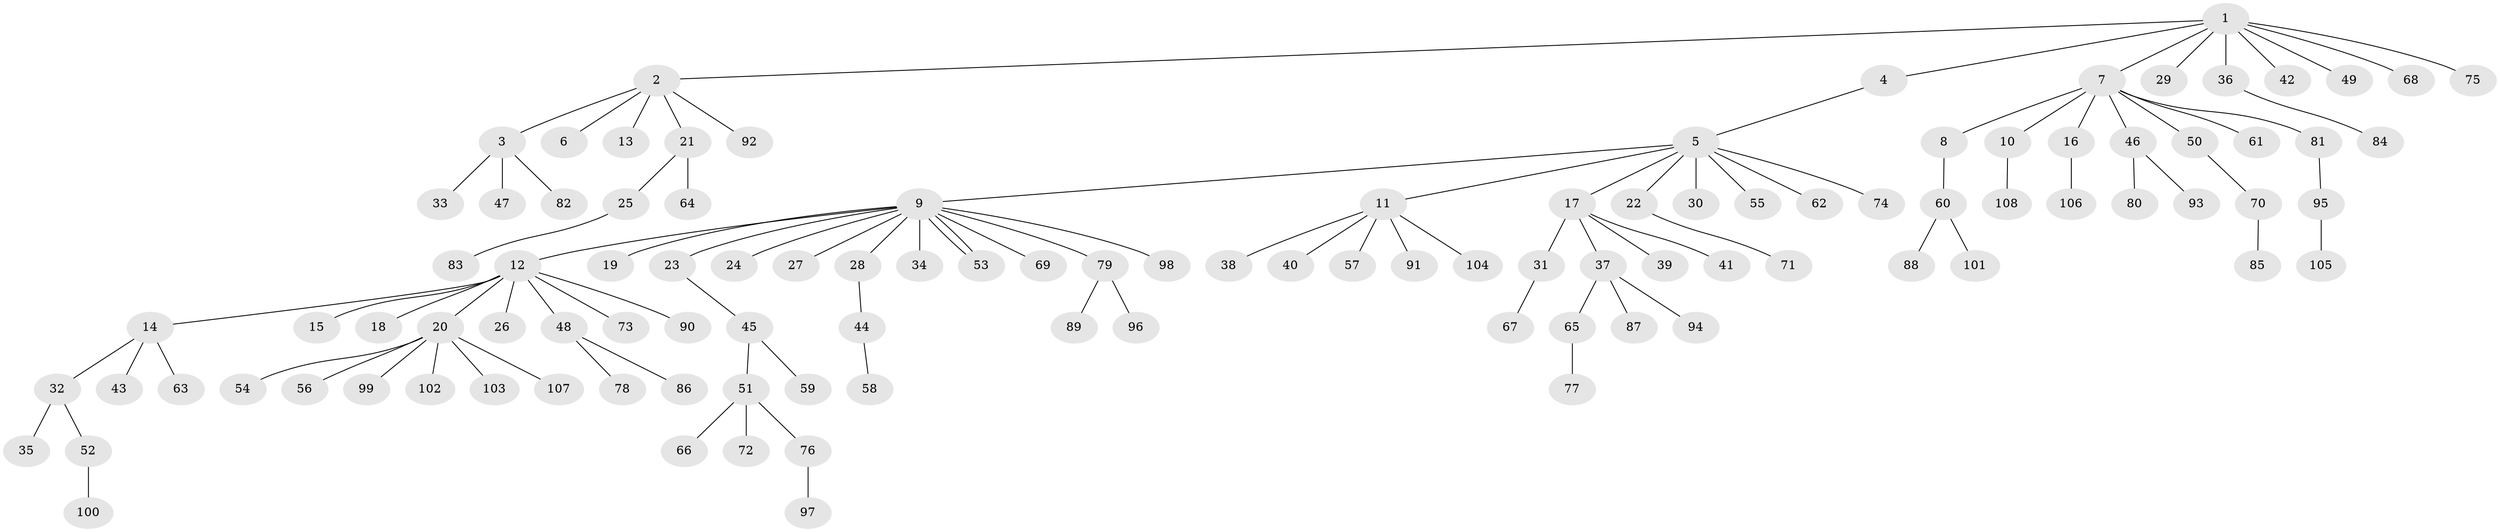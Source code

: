 // Generated by graph-tools (version 1.1) at 2025/49/03/09/25 03:49:46]
// undirected, 108 vertices, 108 edges
graph export_dot {
graph [start="1"]
  node [color=gray90,style=filled];
  1;
  2;
  3;
  4;
  5;
  6;
  7;
  8;
  9;
  10;
  11;
  12;
  13;
  14;
  15;
  16;
  17;
  18;
  19;
  20;
  21;
  22;
  23;
  24;
  25;
  26;
  27;
  28;
  29;
  30;
  31;
  32;
  33;
  34;
  35;
  36;
  37;
  38;
  39;
  40;
  41;
  42;
  43;
  44;
  45;
  46;
  47;
  48;
  49;
  50;
  51;
  52;
  53;
  54;
  55;
  56;
  57;
  58;
  59;
  60;
  61;
  62;
  63;
  64;
  65;
  66;
  67;
  68;
  69;
  70;
  71;
  72;
  73;
  74;
  75;
  76;
  77;
  78;
  79;
  80;
  81;
  82;
  83;
  84;
  85;
  86;
  87;
  88;
  89;
  90;
  91;
  92;
  93;
  94;
  95;
  96;
  97;
  98;
  99;
  100;
  101;
  102;
  103;
  104;
  105;
  106;
  107;
  108;
  1 -- 2;
  1 -- 4;
  1 -- 7;
  1 -- 29;
  1 -- 36;
  1 -- 42;
  1 -- 49;
  1 -- 68;
  1 -- 75;
  2 -- 3;
  2 -- 6;
  2 -- 13;
  2 -- 21;
  2 -- 92;
  3 -- 33;
  3 -- 47;
  3 -- 82;
  4 -- 5;
  5 -- 9;
  5 -- 11;
  5 -- 17;
  5 -- 22;
  5 -- 30;
  5 -- 55;
  5 -- 62;
  5 -- 74;
  7 -- 8;
  7 -- 10;
  7 -- 16;
  7 -- 46;
  7 -- 50;
  7 -- 61;
  7 -- 81;
  8 -- 60;
  9 -- 12;
  9 -- 19;
  9 -- 23;
  9 -- 24;
  9 -- 27;
  9 -- 28;
  9 -- 34;
  9 -- 53;
  9 -- 53;
  9 -- 69;
  9 -- 79;
  9 -- 98;
  10 -- 108;
  11 -- 38;
  11 -- 40;
  11 -- 57;
  11 -- 91;
  11 -- 104;
  12 -- 14;
  12 -- 15;
  12 -- 18;
  12 -- 20;
  12 -- 26;
  12 -- 48;
  12 -- 73;
  12 -- 90;
  14 -- 32;
  14 -- 43;
  14 -- 63;
  16 -- 106;
  17 -- 31;
  17 -- 37;
  17 -- 39;
  17 -- 41;
  20 -- 54;
  20 -- 56;
  20 -- 99;
  20 -- 102;
  20 -- 103;
  20 -- 107;
  21 -- 25;
  21 -- 64;
  22 -- 71;
  23 -- 45;
  25 -- 83;
  28 -- 44;
  31 -- 67;
  32 -- 35;
  32 -- 52;
  36 -- 84;
  37 -- 65;
  37 -- 87;
  37 -- 94;
  44 -- 58;
  45 -- 51;
  45 -- 59;
  46 -- 80;
  46 -- 93;
  48 -- 78;
  48 -- 86;
  50 -- 70;
  51 -- 66;
  51 -- 72;
  51 -- 76;
  52 -- 100;
  60 -- 88;
  60 -- 101;
  65 -- 77;
  70 -- 85;
  76 -- 97;
  79 -- 89;
  79 -- 96;
  81 -- 95;
  95 -- 105;
}
